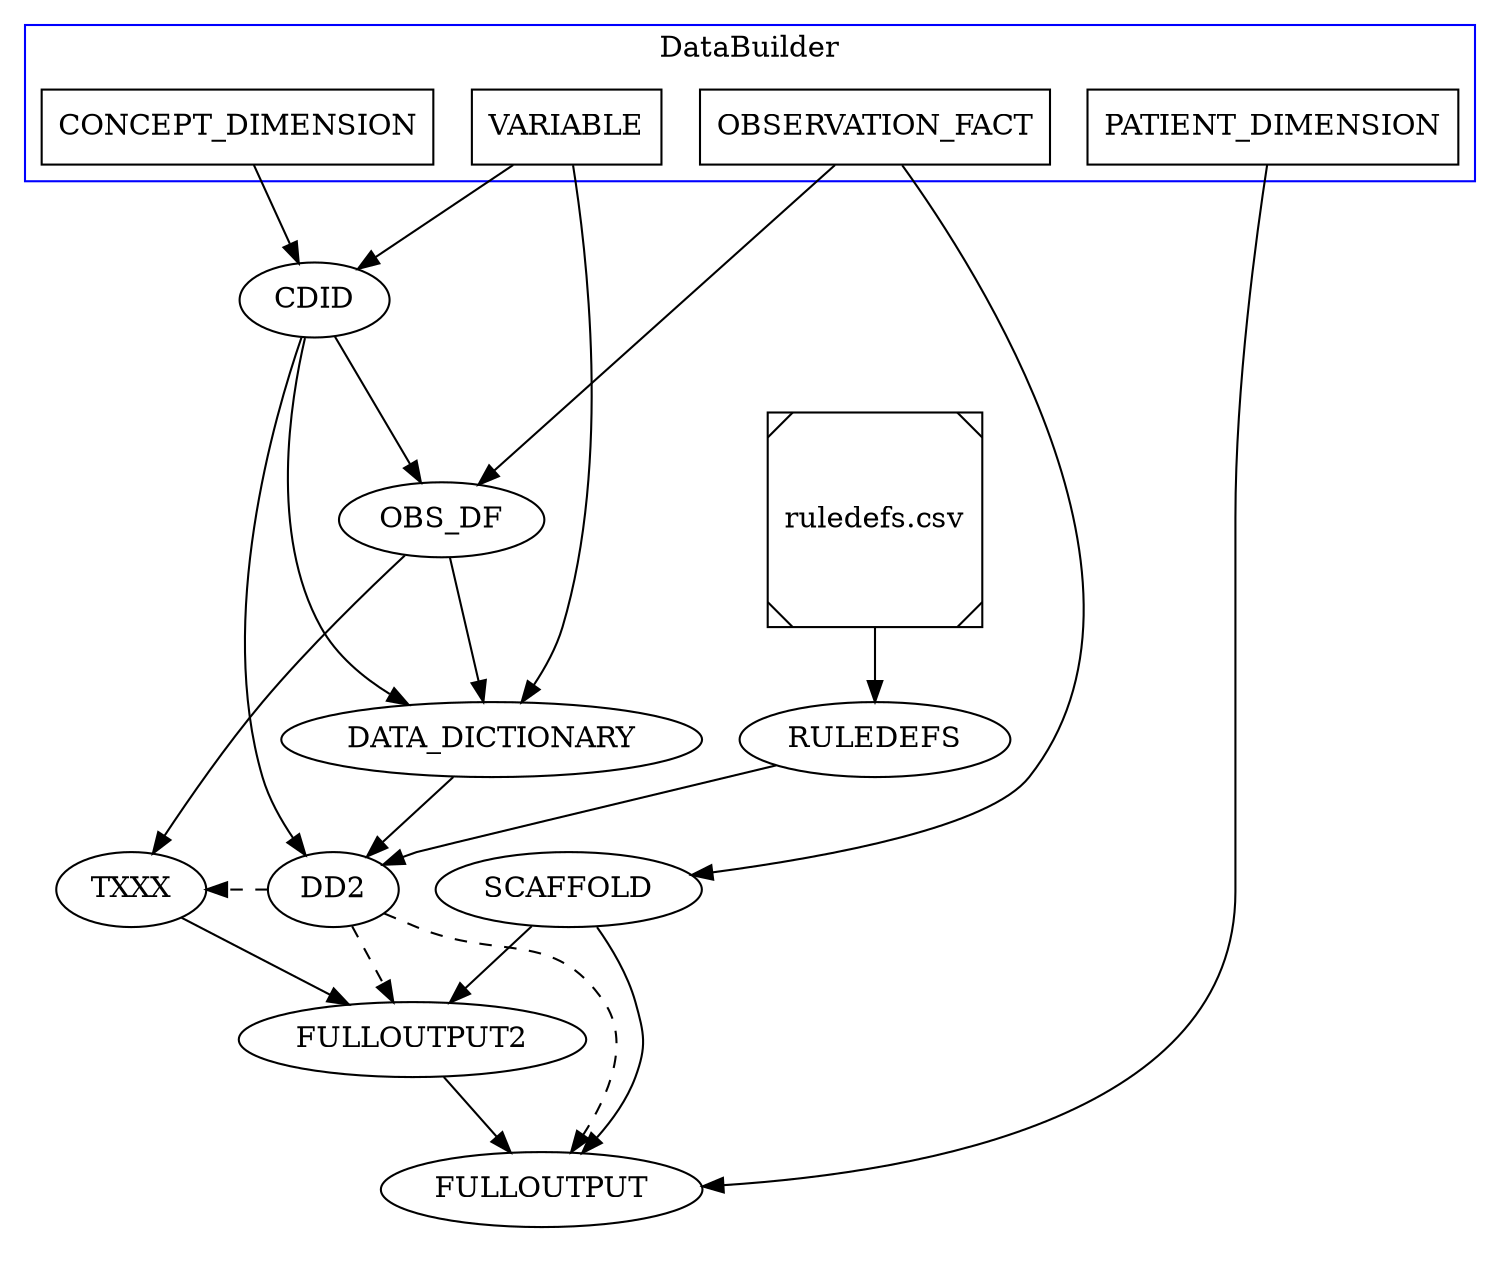 digraph df {
subgraph cluster_db {label=DataBuilder; color=blue; node [shape=rectangle]; OBSERVATION_FACT; CONCEPT_DIMENSION; PATIENT_DIMENSION; VARIABLE; }
subgraph cluster_df {label=DataFinisher; style=invis; SCAFFOLD; CDID; OBS_DF; DD2; DATA_DICTIONARY; FULLOUTPUT2; FULLOUTPUT;}
RULEDEFS_FILE [label="ruledefs.csv",shape=Msquare];
RULEDEFS_FILE -> RULEDEFS;
OBSERVATION_FACT -> {OBS_DF,SCAFFOLD};
VARIABLE -> {CDID,DATA_DICTIONARY};
CONCEPT_DIMENSION -> CDID;
PATIENT_DIMENSION -> FULLOUTPUT;
RULEDEFS -> DD2;
CDID -> {OBS_DF,DATA_DICTIONARY,DD2};
DATA_DICTIONARY -> DD2;
OBS_DF -> {DATA_DICTIONARY,TXXX};
SCAFFOLD -> {FULLOUTPUT2,FULLOUTPUT};
TXXX -> FULLOUTPUT2 -> FULLOUTPUT;
DD2 -> {TXXX,FULLOUTPUT2,FULLOUTPUT} [style=dashed];

}
